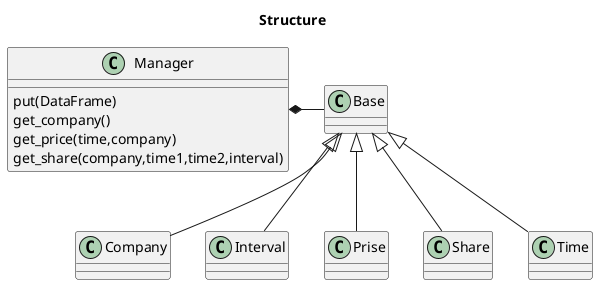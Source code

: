 @startuml

title Structure

class Manager{
put(DataFrame)
get_company()
get_price(time,company)
get_share(company,time1,time2,interval)
}

class Base {
}
class Company
class Interval
class Prise
class Share
class Time

Manager *- Base


Base <|-- Company
Base <|-- Interval
Base <|-- Prise
Base <|-- Share
Base <|-- Time


@enduml